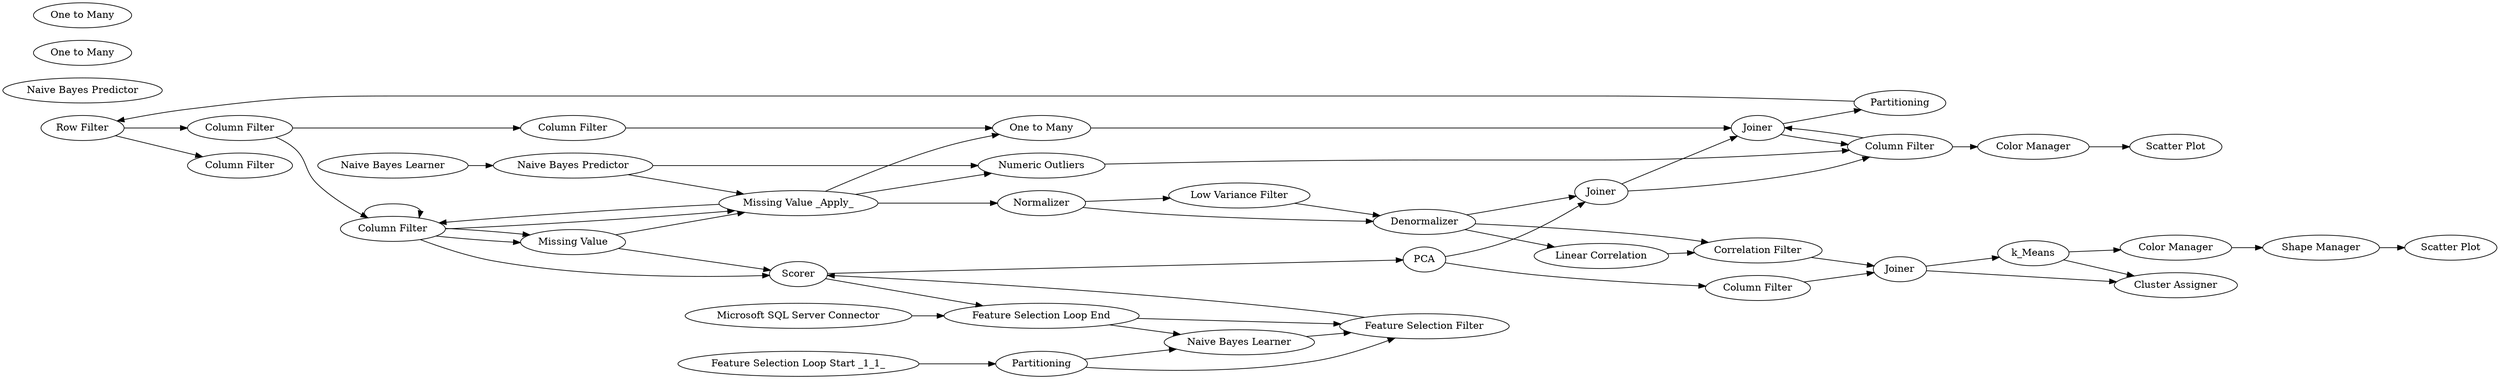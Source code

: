 digraph {
	24 [label="Row Filter"]
	31 [label="Column Filter"]
	34 [label="Column Filter"]
	108 [label=k_Means]
	109 [label="Cluster Assigner"]
	110 [label="Scatter Plot"]
	111 [label="Color Manager"]
	112 [label="Shape Manager"]
	115 [label="Linear Correlation"]
	116 [label="Correlation Filter"]
	117 [label="Column Filter"]
	118 [label="Column Filter"]
	121 [label=Joiner]
	122 [label="Column Filter"]
	125 [label="Naive Bayes Predictor"]
	126 [label="Naive Bayes Learner"]
	127 [label=Scorer]
	128 [label=Partitioning]
	129 [label="Table View _JavaScript_"]
	7 [label="Missing Value _Apply_"]
	117 [label="Column Filter"]
	119 [label=PCA]
	123 [label="Missing Value"]
	100 [label="Low Variance Filter"]
	113 [label=Normalizer]
	114 [label=Denormalizer]
	1 [label="Microsoft SQL Server Connector"]
	2 [label="Database Table Selector"]
	4 [label="Database Connection Table Reader"]
	2 [label="Feature Selection Loop End"]
	3 [label="Feature Selection Filter"]
	4 [label="Naive Bayes Learner"]
	5 [label="Naive Bayes Predictor"]
	6 [label=Partitioning]
	7 [label=Scorer]
	8 [label="Feature Selection Loop Start _1_1_"]
	117 [label="Column Filter"]
	123 [label="Missing Value"]
	127 [label="Numeric Outliers"]
	129 [label="Missing Value _Apply_"]
	130 [label="One to Many"]
	131 [label="One to Many"]
	132 [label="One to Many"]
	133 [label=Joiner]
	134 [label=Joiner]
	135 [label=Joiner]
	136 [label="Color Manager"]
	137 [label="Scatter Plot"]
	135 [label="Column Filter"]
	7 -> 119
	117 -> 7
	117 -> 123
	123 -> 7
	100 -> 114
	113 -> 114
	113 -> 100
	1 -> 2
	2 -> 4
	2 -> 3
	4 -> 3
	3 -> 7
	6 -> 4
	6 -> 3
	7 -> 2
	8 -> 6
	117 -> 123
	117 -> 129
	123 -> 129
	127 -> 135
	129 -> 113
	129 -> 117
	129 -> 132
	129 -> 127
	119 -> 133
	114 -> 133
	132 -> 134
	133 -> 134
	134 -> 135
	135 -> 136
	136 -> 137
	24 -> 31
	24 -> 34
	31 -> 118
	31 -> 117
	108 -> 109
	108 -> 111
	111 -> 112
	112 -> 110
	115 -> 116
	116 -> 121
	117 -> 117
	118 -> 132
	121 -> 109
	121 -> 108
	122 -> 121
	125 -> 127
	125 -> 129
	126 -> 125
	128 -> 24
	119 -> 122
	114 -> 115
	114 -> 116
	133 -> 135
	134 -> 128
	135 -> 134
	rankdir=LR
}
